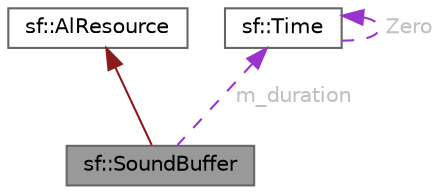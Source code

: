 digraph "sf::SoundBuffer"
{
 // INTERACTIVE_SVG=YES
 // LATEX_PDF_SIZE
  bgcolor="transparent";
  edge [fontname=Helvetica,fontsize=10,labelfontname=Helvetica,labelfontsize=10];
  node [fontname=Helvetica,fontsize=10,shape=box,height=0.2,width=0.4];
  Node1 [id="Node000001",label="sf::SoundBuffer",height=0.2,width=0.4,color="gray40", fillcolor="grey60", style="filled", fontcolor="black",tooltip="Storage for audio samples defining a sound."];
  Node2 -> Node1 [id="edge4_Node000001_Node000002",dir="back",color="firebrick4",style="solid",tooltip=" "];
  Node2 [id="Node000002",label="sf::AlResource",height=0.2,width=0.4,color="gray40", fillcolor="white", style="filled",URL="$a01601.html",tooltip="Base class for classes that require an OpenAL context."];
  Node3 -> Node1 [id="edge5_Node000001_Node000003",dir="back",color="darkorchid3",style="dashed",tooltip=" ",label=" m_duration",fontcolor="grey" ];
  Node3 [id="Node000003",label="sf::Time",height=0.2,width=0.4,color="gray40", fillcolor="white", style="filled",URL="$a01933.html",tooltip="Represents a time value."];
  Node3 -> Node3 [id="edge6_Node000003_Node000003",dir="back",color="darkorchid3",style="dashed",tooltip=" ",label=" Zero",fontcolor="grey" ];
}
